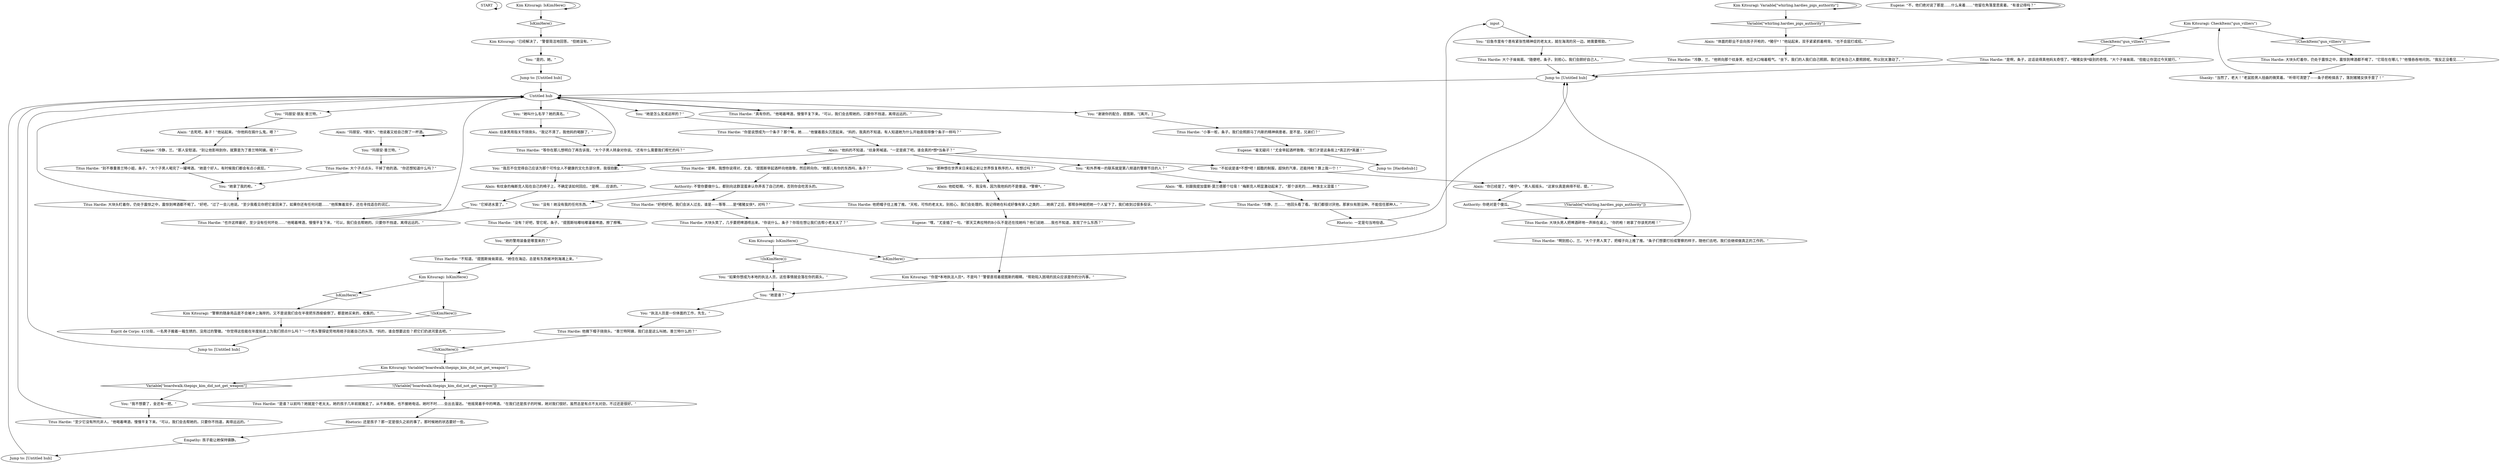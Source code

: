 # WHIRLING F1 / ADDITIONAL CONTENT
# * The Pigs
#* Working class husband.
# ==================================================
digraph G {
	  0 [label="START"];
	  1 [label="input"];
	  2 [label="Kim Kitsuragi: “你是*本地执法人员*，不是吗？”警督直视着提图斯的眼睛。“帮助陷入困境的民众应该是你的分内事。”"];
	  3 [label="Titus Hardie: “是啊，我想你说得对，尤金。”提图斯举起酒杯向他致敬，然后转向你。“她那儿有你的东西吗，条子？”"];
	  4 [label="You: “执法人员是一份体面的工作，先生。”"];
	  5 [label="Titus Hardie: “是谁？以前吗？她就是个老太太。她的孩子几年前就搬走了。从不来看她，也不接她电话。她时不时……会出去溜达。”他摇晃着手中的啤酒。“在我们还是孩子的时候，她对我们很好。虽然总是有点不太对劲，不过还是很好。”"];
	  6 [label="You: “它掉进水里了。”"];
	  7 [label="Titus Hardie: 大个子耸耸肩。“随便吧，条子。别担心。我们会顾好自己人。”"];
	  8 [label="Titus Hardie: 大块头笑了，几乎要把啤酒喷出来。“你说什么，条子？你现在想让我们去帮小老太太了？”"];
	  9 [label="You: “是的。她。”"];
	  10 [label="Titus Hardie: “真有你的。”他喝着啤酒，慢慢平复下来。“可以，我们会去帮她的。只要你不挡道，离得远远的。”"];
	  11 [label="You: “她的警用装备是哪里来的？”"];
	  12 [label="Eugene: “不，他们绝对说了那是……什么来着……”他留在角落里思索着。“有谁记得吗？”"];
	  13 [label="Alain: 纹身男用指关节挠挠头。“我记不清了，我他妈的喝醉了。”"];
	  14 [label="Titus Hardie: 他摘下帽子挠挠头。“普兰特阿姨，我们总是这么叫她。普兰特什么的？”"];
	  15 [label="Alain: “体面的职业不会向孩子开枪的，*猪仔*！”他站起来，双手紧紧抓着椅背。“也不会屈打成招。”"];
	  16 [label="Authority: 你绝对是个傻瓜。"];
	  17 [label="Titus Hardie: “啊别担心，兰。”大个子男人笑了，把帽子向上推了推。“条子们想要打扮成警察的样子，随他们去吧。我们会继续做真正的工作的。”"];
	  18 [label="Shanky: “当然了，老大！”老鼠脸男人扭曲的微笑着。“听得可清楚了——条子把枪搞丢了，落到猪猪女侠手里了！”"];
	  19 [label="Kim Kitsuragi: IsKimHere()"];
	  20 [label="IsKimHere()", shape=diamond];
	  21 [label="!(IsKimHere())", shape=diamond];
	  22 [label="Alain: “玛丽安，*朋友*，”他说着又给自己倒了一杯酒。"];
	  23 [label="You: “玛丽安·朋友·普兰特。“"];
	  24 [label="You: “她是谁？”"];
	  25 [label="Titus Hardie: “好吧好吧。我们会派人过去，谁是——等等……是*猪猪女侠*，对吗？”"];
	  26 [label="You: “她拿了我的枪。”"];
	  27 [label="Jump to: [Untitled hub]"];
	  28 [label="Titus Hardie: 他把帽子往上推了推。“天啦，可怜的老太太。别担心。我们会处理的。我记得她在科戎好像有家人之类的……她病了之后，那帮杂种就把她一个人留下了，我们收到过很多投诉。”"];
	  29 [label="Titus Hardie: “是啊，条子，这话说得真他妈太奇怪了。*猪猪女侠*级别的奇怪。”大个子耸耸肩。“但能让你混过今天就行。”"];
	  30 [label="Titus Hardie: 大块头盯着你，仍处于震惊之中，震惊到啤酒都不喝了。“好吧，”过了一会儿他说。“至少我看见你把它拿回来了。如果你还有任何问题……”他挥舞着双手，还在寻找适合的词汇。"];
	  31 [label="Kim Kitsuragi: Variable[\"whirling.hardies_pigs_authority\"]"];
	  32 [label="Variable[\"whirling.hardies_pigs_authority\"]", shape=diamond];
	  33 [label="!(Variable[\"whirling.hardies_pigs_authority\"])", shape=diamond];
	  34 [label="You: “她是怎么变成这样的？”"];
	  35 [label="Kim Kitsuragi: Variable[\"boardwalk.thepigs_kim_did_not_get_weapon\"]"];
	  36 [label="Variable[\"boardwalk.thepigs_kim_did_not_get_weapon\"]", shape=diamond];
	  37 [label="!(Variable[\"boardwalk.thepigs_kim_did_not_get_weapon\"])", shape=diamond];
	  38 [label="You: “如果你想成为本地的执法人员，这些事情就会落在你的肩头。”"];
	  39 [label="Titus Hardie: 大个子点点头，干掉了他的酒。“你还想知道什么吗？”"];
	  40 [label="Jump to: [Untitled hub]"];
	  41 [label="Jump to: [Untitled hub]"];
	  42 [label="Kim Kitsuragi: IsKimHere()"];
	  43 [label="IsKimHere()", shape=diamond];
	  44 [label="!(IsKimHere())", shape=diamond];
	  45 [label="Rhetoric: 还是孩子？那一定是很久之前的事了。那时候她的状态要好一些。"];
	  46 [label="Titus Hardie: 大块头男人把啤酒砰地一声摔在桌上。“你的枪！她拿了你该死的枪！”"];
	  47 [label="Titus Hardie: “等你在那儿想明白了再告诉我，”大个子男人转身对你说。“还有什么需要我们帮忙的吗？”"];
	  48 [label="Kim Kitsuragi: CheckItem(\"gun_villiers\")"];
	  49 [label="CheckItem(\"gun_villiers\")", shape=diamond];
	  50 [label="!(CheckItem(\"gun_villiers\"))", shape=diamond];
	  51 [label="Authority: 不管你要做什么，都别向这群混蛋承认你弄丢了自己的枪，否则你会吃苦头的。"];
	  52 [label="Kim Kitsuragi: IsKimHere()"];
	  53 [label="IsKimHere()", shape=diamond];
	  54 [label="!(IsKimHere())", shape=diamond];
	  55 [label="Kim Kitsuragi: “警察的随身用品是不会被冲上海岸的。又不是说我们会在半夜把东西偷偷倒了。都是她买来的，收集的。”"];
	  56 [label="Titus Hardie: “冷静，兰……”他回头看了看。“我们都很讨厌他。那家伙有胆没种。不能信任那种人。”"];
	  57 [label="You: “没有！她没有我的任何东西。”"];
	  58 [label="Eugene: “冷静，兰。”那人安慰道。“别让他影响到你，就算是为了普兰特阿姨，嗯？”"];
	  59 [label="Titus Hardie: “冷静，兰。”他转向那个纹身男，他正大口喘着粗气。“坐下。我们的人我们自己照顾。我们还有自己人要照顾呢。所以别太激动了。”"];
	  60 [label="Jump to: [Hardiehub1]"];
	  61 [label="Eugene: “嘿，”尤金插了一句。“那天艾弗拉特的B小队不是还在找她吗？他们说她……我也不知道，发现了什么东西？”"];
	  62 [label="Titus Hardie: “你是说想成为一个条子？那个嘛，她……”他皱着眉头沉思起来。“妈的，我真的不知道。有人知道她为什么开始表现得像个条子一样吗？”"];
	  63 [label="Titus Hardie: 大块头盯着你，仍处于震惊之中，震惊到啤酒都不喝了。“它现在在哪儿？”他慢吞吞地问到。“我反正没看见……”"];
	  64 [label="You: “谢谢你的配合，提图斯。”[离开。]"];
	  65 [label="Titus Hardie: “小事一桩，条子。我们会照顾马丁内斯的精神病患者。是不是，兄弟们？”"];
	  66 [label="You: “和外界唯一的联系就是第八频道的警察节目的人？”"];
	  67 [label="Rhetoric: 一定是句当地俗语。"];
	  68 [label="Alain: 有纹身的梅斯克人陷在自己的椅子上，不确定该如何回应。“是啊……应该的。”"];
	  69 [label="Jump to: [Untitled hub]"];
	  70 [label="Titus Hardie: “至少它没有所托非人。”他喝着啤酒，慢慢平复下来。“可以，我们会去帮她的。只要你不挡道，离得远远的。”"];
	  71 [label="Titus Hardie: “不知道。”提图斯耸耸肩说。“她住在海边，总是有东西被冲到海滩上来。”"];
	  72 [label="Empathy: 孩子能让她保持镇静。"];
	  73 [label="You: “旧鱼市里有个患有紧张性精神症的老太太，就在海湾的另一边。她需要帮助。”"];
	  74 [label="Eugene: “毫无疑问！”尤金举起酒杯致敬。“我们才是这条街上*真正的*英雄！”"];
	  75 [label="Alain: “哦，别跟我提加雷斯·莫兰德那个垃圾！”梅斯克人明显激动起来了。“那个该死的……种族主义混蛋！”"];
	  76 [label="Alain: “去死吧，条子！”他站起来。“你他妈在搞什么鬼，嗯？”"];
	  77 [label="You: “我不想要了，金还有一把。”"];
	  78 [label="Kim Kitsuragi: “已经解决了，”警督简洁地回答。“但她没有。”"];
	  79 [label="You: “玛丽安·普兰特。”"];
	  80 [label="Titus Hardie: “没有？好吧，管它呢，条子。”提图斯咕嘟咕嘟灌着啤酒，擦了擦嘴。"];
	  81 [label="Alain: “他妈的不知道，”纹身男喊道。“一定是疯了吧。谁会真的*想*当条子？”"];
	  82 [label="You: “那种想在世界末日来临之前让世界恢复秩序的人，有想过吗？”"];
	  83 [label="You: “我忍不住觉得自己应该为那个可怜女人不健康的文化负部分责，我很抱歉。”"];
	  84 [label="You: “不如说是谁*不想*吧！超酷的制服，超快的汽車，还能持枪？算上我一个！”"];
	  85 [label="Titus Hardie: “也许这样最好，至少没有任何坏处……”他喝着啤酒，慢慢平复下来。“可以，我们会去帮她的。只要你不挡道，离得远远的。”"];
	  86 [label="Alain: 他眨眨眼。“不，我没有，因为我他妈的不是傻逼，*警察*。”"];
	  87 [label="You: “她叫什么名字？她的真名。”"];
	  88 [label="Alain: “你已经是了，*猪仔*。”男人摇摇头。“这家伙真是病得不轻，提。”"];
	  89 [label="Titus Hardie: “别不尊重普兰特小姐，条子。”大个子男人喝完了一罐啤酒。“她是个好人。有时候我们都会有点小疯狂。”"];
	  90 [label="Untitled hub"];
	  91 [label="Esprit de Corps: 41分局，一名男子搬着一箱生锈的、没用过的警徽。“你觉得这些能在年度拍卖上为我们捞点什么吗？”一个秃头警探徒劳地用梳子刮着自己的头顶。“妈的，谁会想要这些？把它们扔进河里去吧。”"];
	  0 -> 0
	  1 -> 73
	  2 -> 24
	  3 -> 51
	  4 -> 14
	  5 -> 45
	  6 -> 85
	  7 -> 69
	  8 -> 42
	  9 -> 27
	  10 -> 90
	  11 -> 71
	  12 -> 12
	  13 -> 47
	  14 -> 21
	  15 -> 59
	  16 -> 46
	  17 -> 69
	  18 -> 48
	  19 -> 19
	  19 -> 20
	  20 -> 78
	  21 -> 35
	  22 -> 22
	  22 -> 79
	  23 -> 76
	  24 -> 4
	  25 -> 8
	  26 -> 30
	  27 -> 90
	  28 -> 61
	  29 -> 69
	  30 -> 90
	  31 -> 32
	  31 -> 31
	  32 -> 15
	  33 -> 46
	  34 -> 62
	  35 -> 36
	  35 -> 37
	  36 -> 77
	  37 -> 5
	  38 -> 24
	  39 -> 26
	  40 -> 90
	  41 -> 90
	  42 -> 43
	  42 -> 44
	  43 -> 1
	  44 -> 38
	  45 -> 72
	  46 -> 17
	  47 -> 90
	  48 -> 49
	  48 -> 50
	  49 -> 29
	  50 -> 63
	  51 -> 25
	  51 -> 57
	  52 -> 53
	  52 -> 54
	  53 -> 55
	  54 -> 91
	  55 -> 91
	  56 -> 67
	  57 -> 80
	  58 -> 89
	  59 -> 69
	  61 -> 2
	  62 -> 81
	  63 -> 18
	  64 -> 65
	  65 -> 74
	  66 -> 75
	  67 -> 69
	  68 -> 6
	  69 -> 90
	  70 -> 90
	  71 -> 52
	  72 -> 40
	  73 -> 7
	  74 -> 60
	  75 -> 56
	  76 -> 58
	  77 -> 70
	  78 -> 9
	  79 -> 39
	  80 -> 11
	  81 -> 66
	  81 -> 3
	  81 -> 82
	  81 -> 83
	  81 -> 84
	  82 -> 86
	  83 -> 68
	  84 -> 88
	  85 -> 90
	  86 -> 28
	  87 -> 13
	  88 -> 16
	  89 -> 26
	  90 -> 64
	  90 -> 34
	  90 -> 10
	  90 -> 87
	  90 -> 23
	  91 -> 41
}

